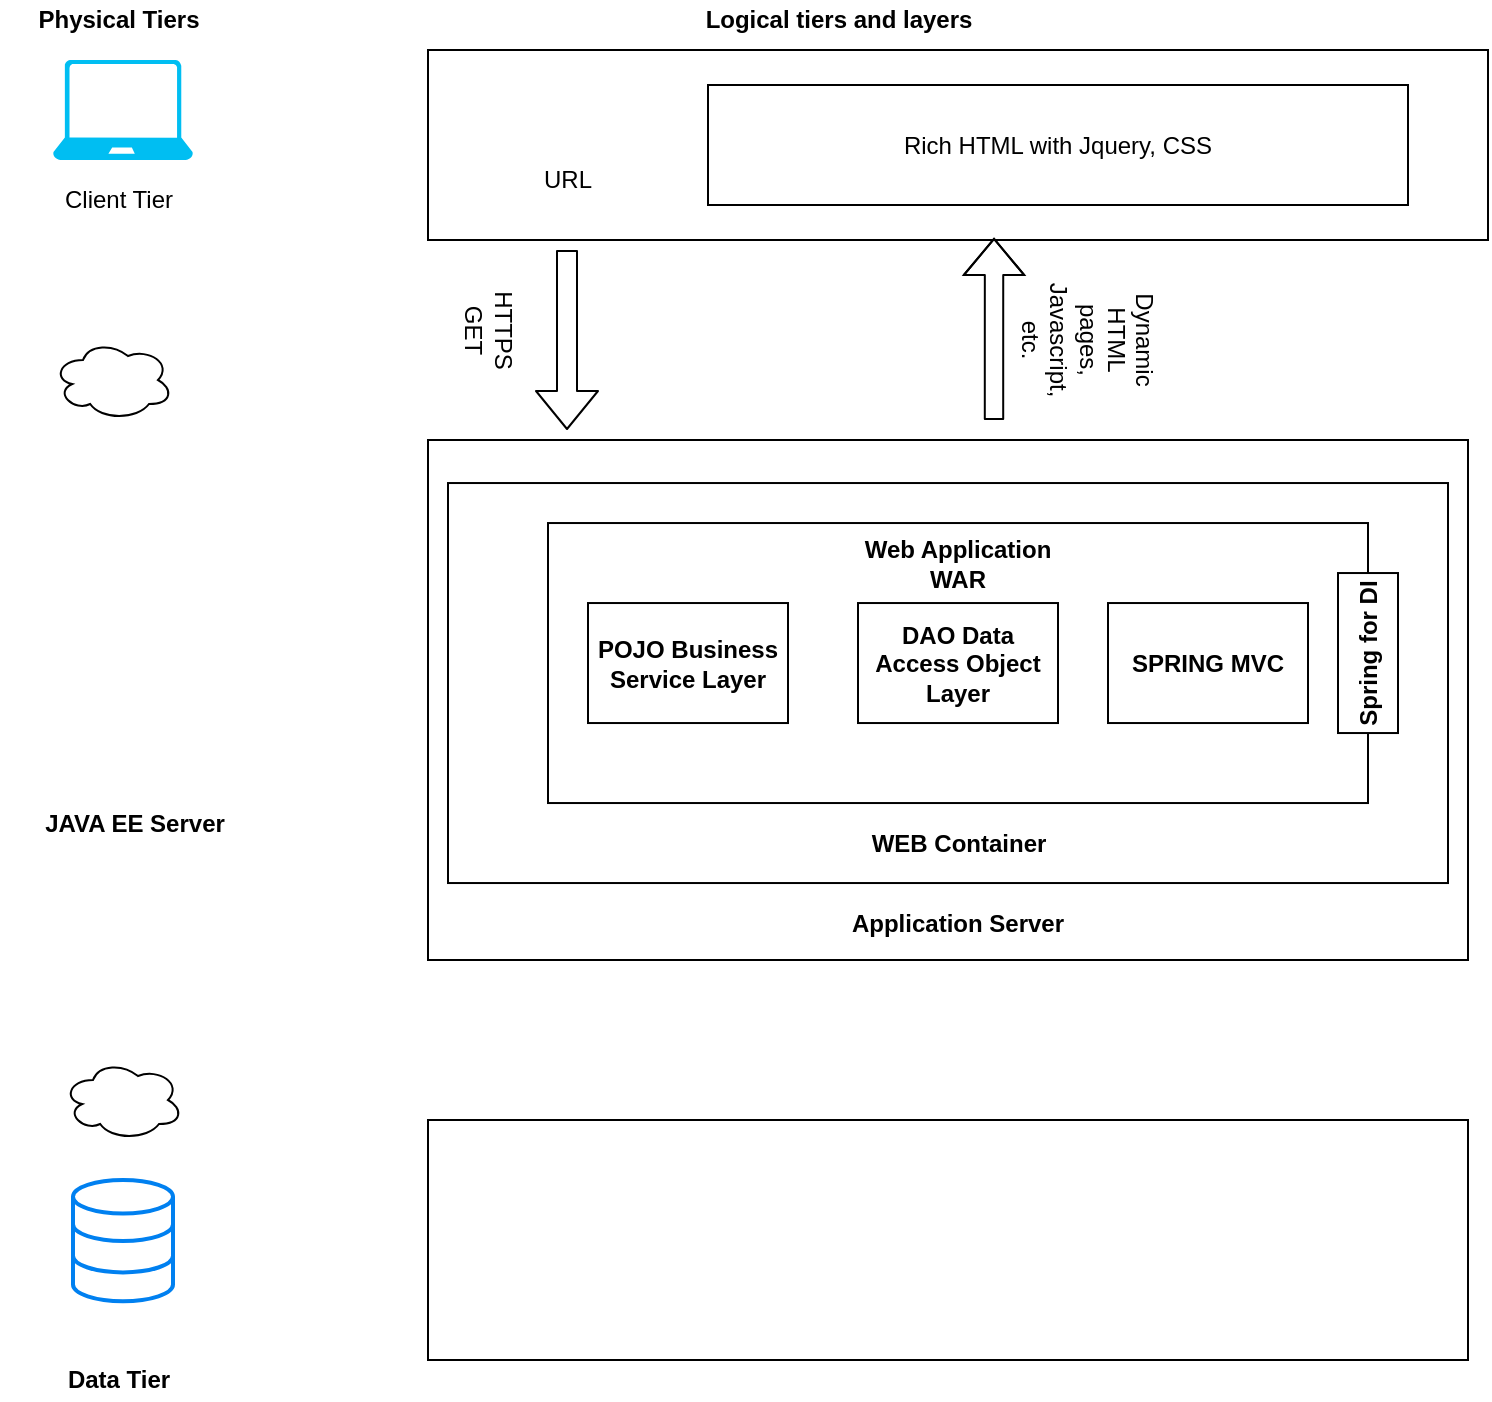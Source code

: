 <mxfile version="12.7.9" type="device"><diagram id="dVA8gea4hTE_uONPZNjY" name="Page-1"><mxGraphModel dx="1710" dy="742" grid="1" gridSize="10" guides="1" tooltips="1" connect="1" arrows="1" fold="1" page="1" pageScale="1" pageWidth="1654" pageHeight="2336" math="0" shadow="0"><root><mxCell id="0"/><mxCell id="1" parent="0"/><mxCell id="HJmq3-hu0fR2qfKZR5Ip-1" value="" style="verticalLabelPosition=bottom;html=1;verticalAlign=top;align=center;strokeColor=none;fillColor=#00BEF2;shape=mxgraph.azure.laptop;pointerEvents=1;" vertex="1" parent="1"><mxGeometry x="132.5" y="60" width="70" height="50" as="geometry"/></mxCell><mxCell id="HJmq3-hu0fR2qfKZR5Ip-2" value="Client Tier" style="text;html=1;align=center;verticalAlign=middle;resizable=0;points=[];autosize=1;" vertex="1" parent="1"><mxGeometry x="130" y="120" width="70" height="20" as="geometry"/></mxCell><mxCell id="HJmq3-hu0fR2qfKZR5Ip-34" style="edgeStyle=orthogonalEdgeStyle;rounded=0;orthogonalLoop=1;jettySize=auto;html=1;exitX=0.4;exitY=0.1;exitDx=0;exitDy=0;exitPerimeter=0;" edge="1" parent="1" source="HJmq3-hu0fR2qfKZR5Ip-3"><mxGeometry relative="1" as="geometry"><mxPoint x="160" y="230.0" as="targetPoint"/></mxGeometry></mxCell><mxCell id="HJmq3-hu0fR2qfKZR5Ip-3" value="" style="ellipse;shape=cloud;whiteSpace=wrap;html=1;" vertex="1" parent="1"><mxGeometry x="132.5" y="200" width="60" height="40" as="geometry"/></mxCell><mxCell id="HJmq3-hu0fR2qfKZR5Ip-4" value="" style="ellipse;shape=cloud;whiteSpace=wrap;html=1;" vertex="1" parent="1"><mxGeometry x="137.5" y="560" width="60" height="40" as="geometry"/></mxCell><mxCell id="HJmq3-hu0fR2qfKZR5Ip-5" value="" style="shape=image;html=1;verticalAlign=top;verticalLabelPosition=bottom;labelBackgroundColor=#ffffff;imageAspect=0;aspect=fixed;image=https://cdn1.iconfinder.com/data/icons/hawcons/32/700036-icon-78-document-file-java-128.png" vertex="1" parent="1"><mxGeometry x="106.25" y="290.27" width="132.5" height="132.5" as="geometry"/></mxCell><mxCell id="HJmq3-hu0fR2qfKZR5Ip-6" value="&lt;b&gt;JAVA EE Server&lt;/b&gt;" style="text;html=1;align=center;verticalAlign=middle;resizable=0;points=[];autosize=1;" vertex="1" parent="1"><mxGeometry x="117.5" y="431.52" width="110" height="20" as="geometry"/></mxCell><mxCell id="HJmq3-hu0fR2qfKZR5Ip-7" value="" style="html=1;verticalLabelPosition=bottom;align=center;labelBackgroundColor=#ffffff;verticalAlign=top;strokeWidth=2;strokeColor=#0080F0;shadow=0;dashed=0;shape=mxgraph.ios7.icons.data;" vertex="1" parent="1"><mxGeometry x="142.5" y="620" width="50" height="60.62" as="geometry"/></mxCell><mxCell id="HJmq3-hu0fR2qfKZR5Ip-8" value="&lt;b&gt;Data Tier&lt;/b&gt;" style="text;html=1;align=center;verticalAlign=middle;resizable=0;points=[];autosize=1;" vertex="1" parent="1"><mxGeometry x="130" y="710" width="70" height="20" as="geometry"/></mxCell><mxCell id="HJmq3-hu0fR2qfKZR5Ip-9" value="&lt;b&gt;Physical Tiers&lt;/b&gt;" style="text;html=1;align=center;verticalAlign=middle;resizable=0;points=[];autosize=1;" vertex="1" parent="1"><mxGeometry x="115" y="30" width="100" height="20" as="geometry"/></mxCell><mxCell id="HJmq3-hu0fR2qfKZR5Ip-10" value="&lt;b&gt;Logical tiers and layers&lt;/b&gt;" style="text;html=1;align=center;verticalAlign=middle;resizable=0;points=[];autosize=1;" vertex="1" parent="1"><mxGeometry x="450" y="30" width="150" height="20" as="geometry"/></mxCell><mxCell id="HJmq3-hu0fR2qfKZR5Ip-11" value="" style="rounded=0;whiteSpace=wrap;html=1;" vertex="1" parent="1"><mxGeometry x="320" y="55" width="530" height="95" as="geometry"/></mxCell><mxCell id="HJmq3-hu0fR2qfKZR5Ip-12" value="Rich HTML with Jquery, CSS" style="rounded=0;whiteSpace=wrap;html=1;" vertex="1" parent="1"><mxGeometry x="460" y="72.5" width="350" height="60" as="geometry"/></mxCell><mxCell id="HJmq3-hu0fR2qfKZR5Ip-13" value="URL" style="text;html=1;strokeColor=none;fillColor=none;align=center;verticalAlign=middle;whiteSpace=wrap;rounded=0;" vertex="1" parent="1"><mxGeometry x="370" y="110" width="40" height="20" as="geometry"/></mxCell><mxCell id="HJmq3-hu0fR2qfKZR5Ip-15" value="" style="rounded=0;whiteSpace=wrap;html=1;" vertex="1" parent="1"><mxGeometry x="320" y="250" width="520" height="260" as="geometry"/></mxCell><mxCell id="HJmq3-hu0fR2qfKZR5Ip-19" value="&lt;b&gt;Application Server&lt;/b&gt;" style="text;html=1;strokeColor=none;fillColor=none;align=center;verticalAlign=middle;whiteSpace=wrap;rounded=0;" vertex="1" parent="1"><mxGeometry x="520" y="481.52" width="130" height="20" as="geometry"/></mxCell><mxCell id="HJmq3-hu0fR2qfKZR5Ip-20" value="" style="rounded=0;whiteSpace=wrap;html=1;" vertex="1" parent="1"><mxGeometry x="330" y="271.52" width="500" height="200" as="geometry"/></mxCell><mxCell id="HJmq3-hu0fR2qfKZR5Ip-16" value="" style="rounded=0;whiteSpace=wrap;html=1;" vertex="1" parent="1"><mxGeometry x="380" y="291.52" width="410" height="140" as="geometry"/></mxCell><mxCell id="HJmq3-hu0fR2qfKZR5Ip-17" value="&lt;b&gt;Web Application WAR&lt;/b&gt;" style="text;html=1;strokeColor=none;fillColor=none;align=center;verticalAlign=middle;whiteSpace=wrap;rounded=0;" vertex="1" parent="1"><mxGeometry x="530" y="301.52" width="110" height="20" as="geometry"/></mxCell><mxCell id="HJmq3-hu0fR2qfKZR5Ip-22" value="&lt;b&gt;WEB Container&lt;/b&gt;" style="text;html=1;strokeColor=none;fillColor=none;align=center;verticalAlign=middle;whiteSpace=wrap;rounded=0;" vertex="1" parent="1"><mxGeometry x="532.5" y="441.52" width="105" height="20" as="geometry"/></mxCell><mxCell id="HJmq3-hu0fR2qfKZR5Ip-23" value="&lt;b&gt;POJO Business Service Layer&lt;/b&gt;" style="rounded=0;whiteSpace=wrap;html=1;" vertex="1" parent="1"><mxGeometry x="400" y="331.52" width="100" height="60" as="geometry"/></mxCell><mxCell id="HJmq3-hu0fR2qfKZR5Ip-25" value="&lt;b&gt;DAO Data Access Object Layer&lt;/b&gt;" style="rounded=0;whiteSpace=wrap;html=1;" vertex="1" parent="1"><mxGeometry x="535" y="331.52" width="100" height="60" as="geometry"/></mxCell><mxCell id="HJmq3-hu0fR2qfKZR5Ip-26" value="&lt;b&gt;SPRING MVC&lt;/b&gt;" style="rounded=0;whiteSpace=wrap;html=1;" vertex="1" parent="1"><mxGeometry x="660" y="331.52" width="100" height="60" as="geometry"/></mxCell><mxCell id="HJmq3-hu0fR2qfKZR5Ip-27" value="&lt;b&gt;Spring for DI&lt;/b&gt;" style="rounded=0;whiteSpace=wrap;html=1;rotation=-90;" vertex="1" parent="1"><mxGeometry x="750" y="341.52" width="80" height="30" as="geometry"/></mxCell><mxCell id="HJmq3-hu0fR2qfKZR5Ip-30" value="" style="shape=flexArrow;endArrow=classic;html=1;" edge="1" parent="1"><mxGeometry width="50" height="50" relative="1" as="geometry"><mxPoint x="389.5" y="155" as="sourcePoint"/><mxPoint x="389.5" y="245" as="targetPoint"/></mxGeometry></mxCell><mxCell id="HJmq3-hu0fR2qfKZR5Ip-31" value="HTTPS GET" style="text;html=1;strokeColor=none;fillColor=none;align=center;verticalAlign=middle;whiteSpace=wrap;rounded=0;rotation=90;" vertex="1" parent="1"><mxGeometry x="350" y="170" height="50" as="geometry"/></mxCell><mxCell id="HJmq3-hu0fR2qfKZR5Ip-32" value="" style="shape=flexArrow;endArrow=classic;html=1;entryX=0.534;entryY=0.989;entryDx=0;entryDy=0;entryPerimeter=0;width=9.2;endSize=5.684;" edge="1" parent="1" target="HJmq3-hu0fR2qfKZR5Ip-11"><mxGeometry width="50" height="50" relative="1" as="geometry"><mxPoint x="603" y="240" as="sourcePoint"/><mxPoint x="690" y="245" as="targetPoint"/><Array as="points"><mxPoint x="603" y="210"/></Array></mxGeometry></mxCell><mxCell id="HJmq3-hu0fR2qfKZR5Ip-33" value="Dynamic HTML pages, Javascript, etc." style="text;html=1;strokeColor=none;fillColor=none;align=center;verticalAlign=middle;whiteSpace=wrap;rounded=0;rotation=90;" vertex="1" parent="1"><mxGeometry x="635" y="175" width="30" height="50" as="geometry"/></mxCell><mxCell id="HJmq3-hu0fR2qfKZR5Ip-36" value="" style="rounded=0;whiteSpace=wrap;html=1;" vertex="1" parent="1"><mxGeometry x="320" y="590" width="520" height="120" as="geometry"/></mxCell></root></mxGraphModel></diagram></mxfile>